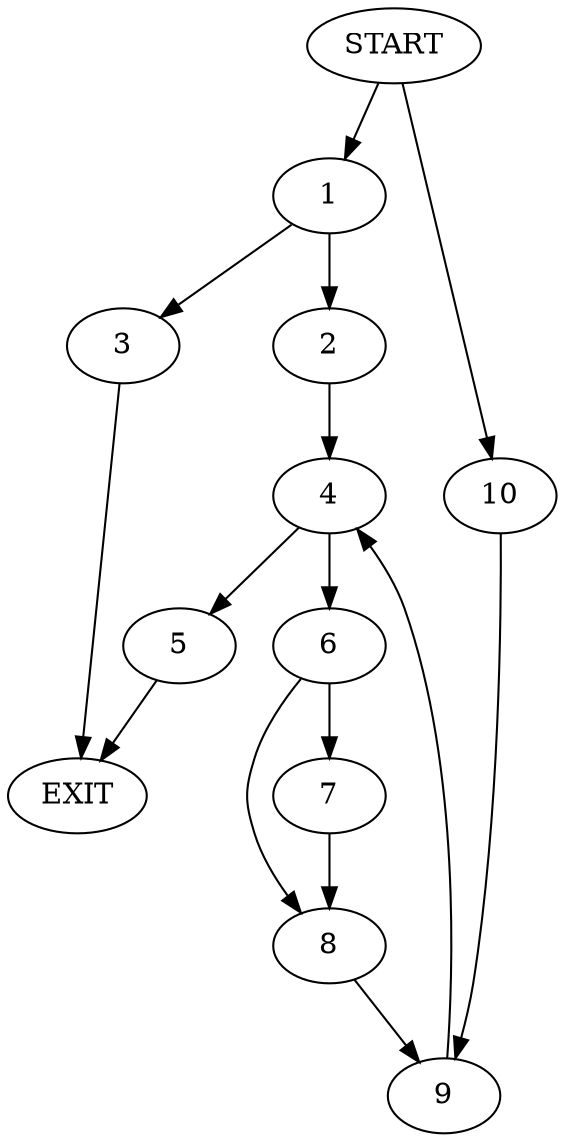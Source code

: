 digraph {
0 [label="START"]
11 [label="EXIT"]
0 -> 1
1 -> 2
1 -> 3
2 -> 4
3 -> 11
4 -> 5
4 -> 6
5 -> 11
6 -> 7
6 -> 8
8 -> 9
7 -> 8
9 -> 4
0 -> 10
10 -> 9
}
